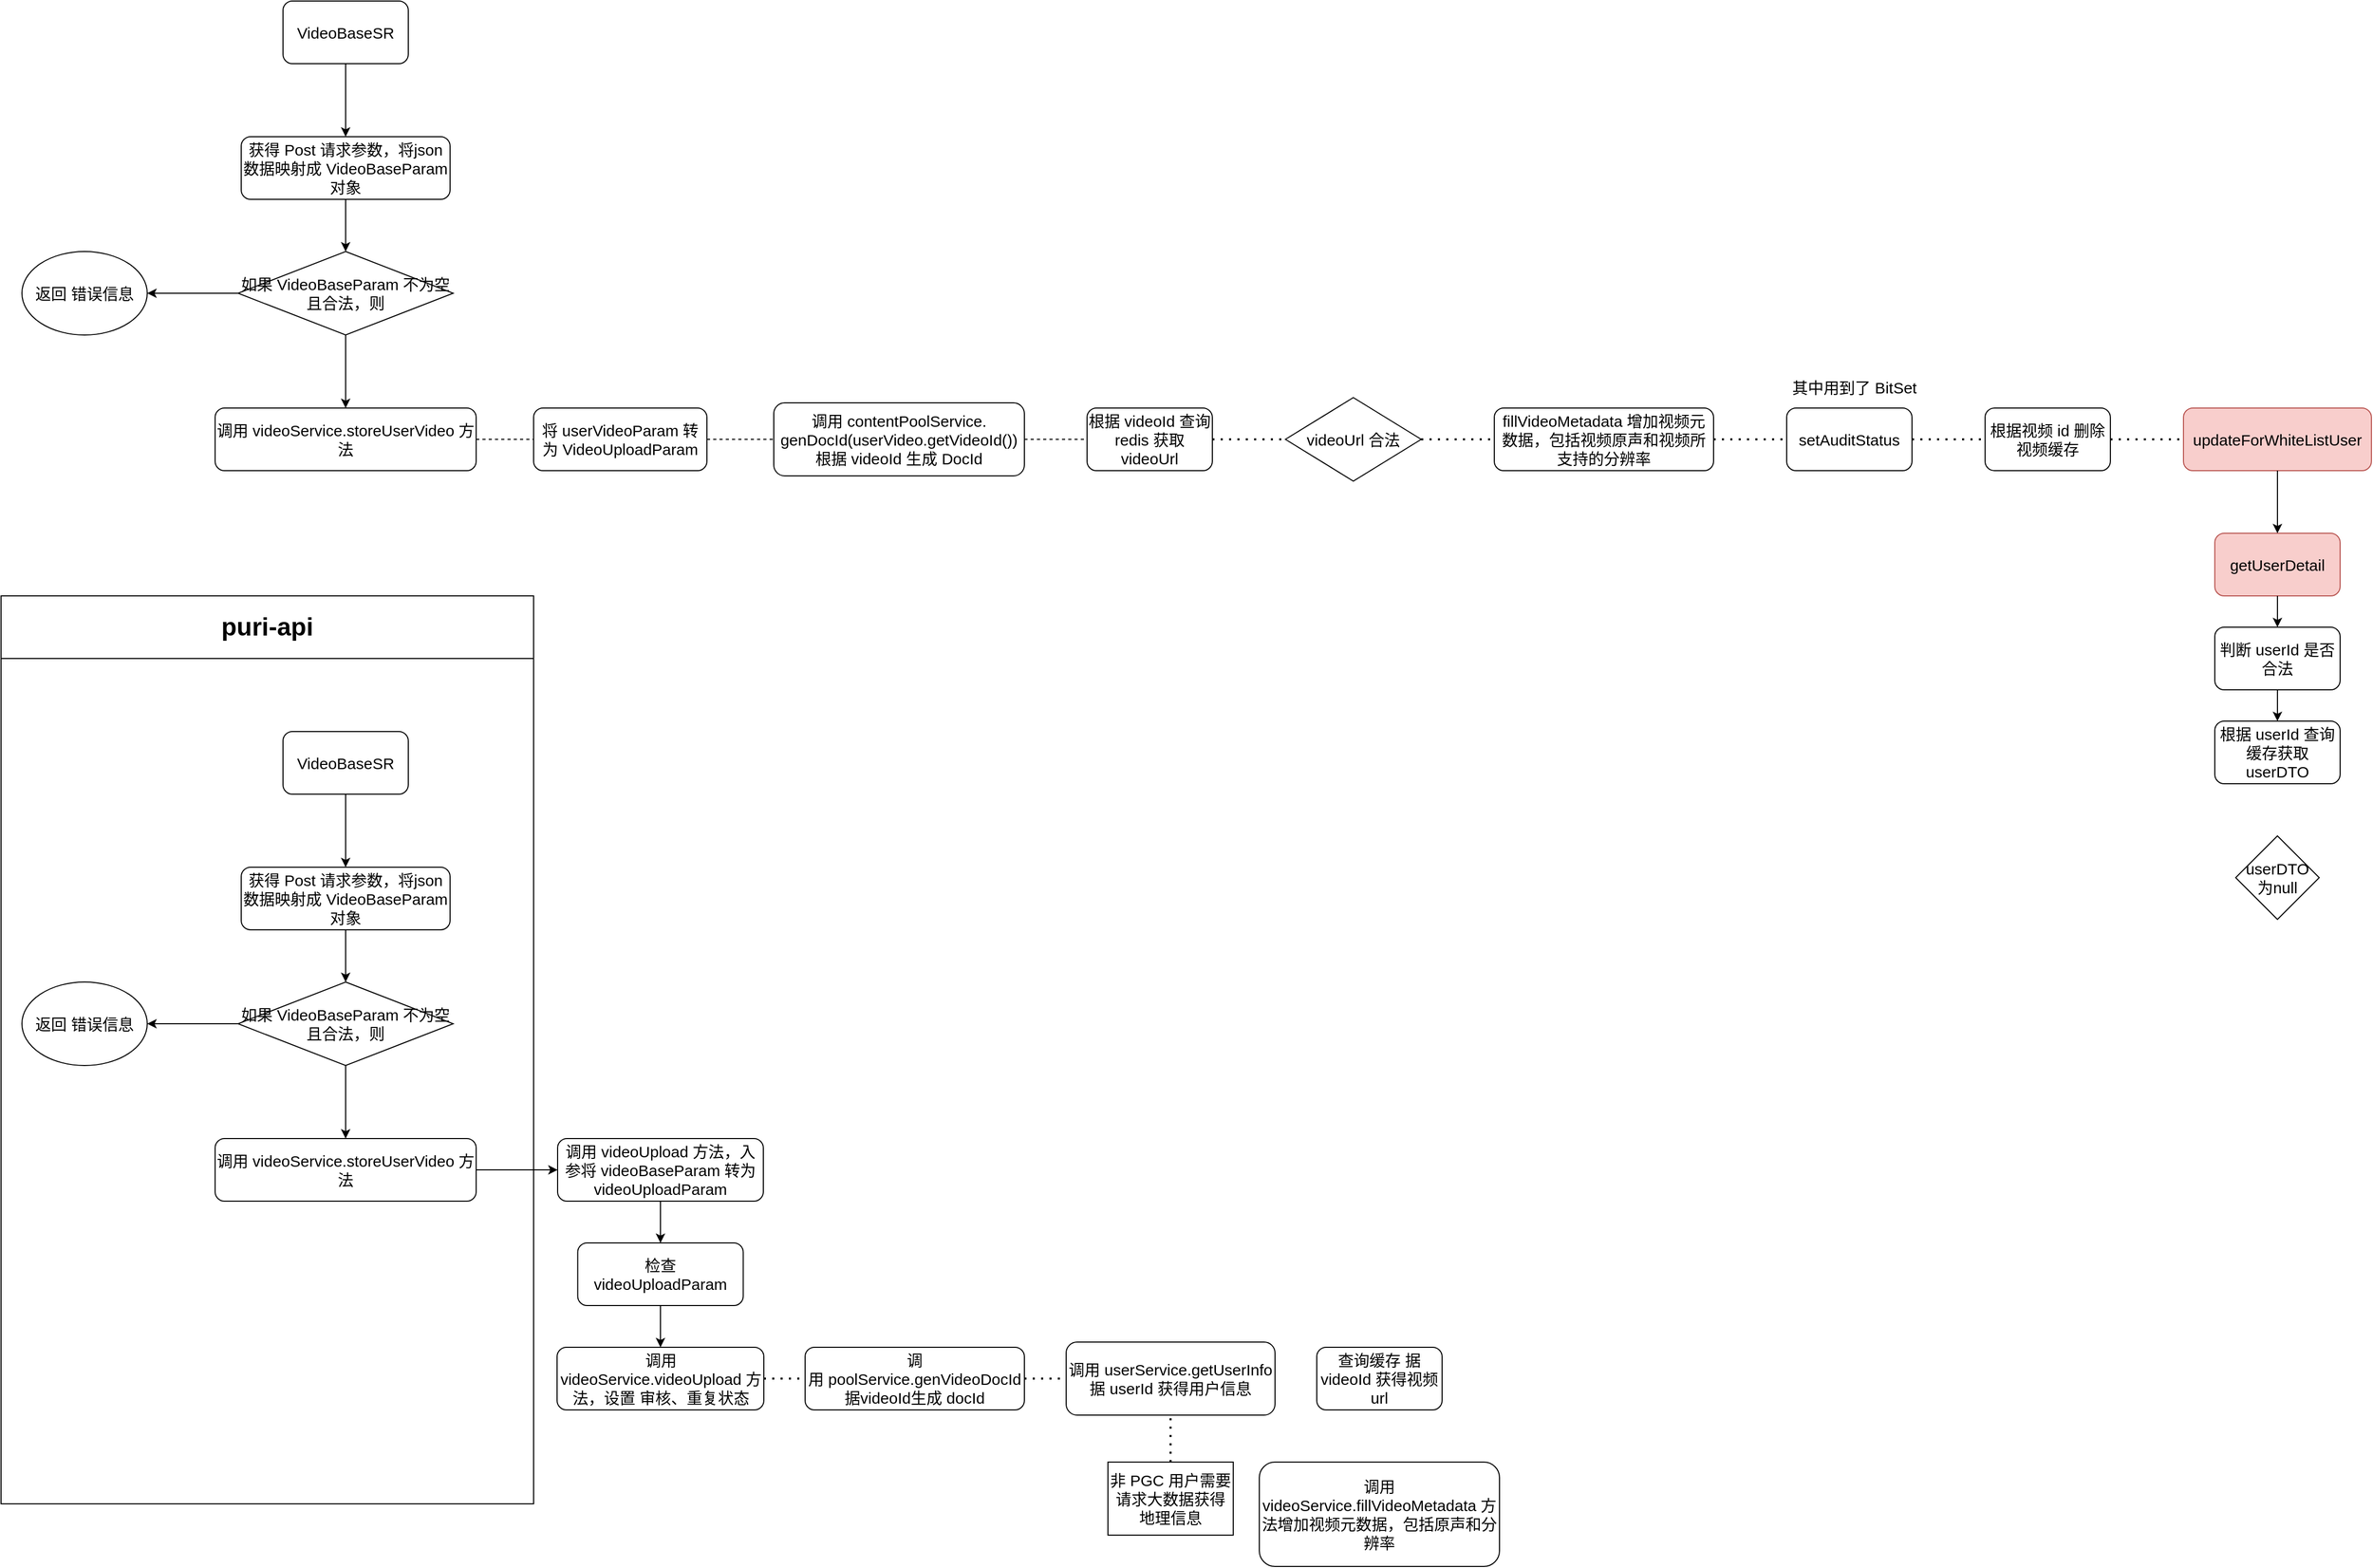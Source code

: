 <mxfile version="14.9.6" type="github">
  <diagram id="a6OnzV1Ndyk_DHkABWHQ" name="第 1 页">
    <mxGraphModel dx="1865" dy="652" grid="1" gridSize="10" guides="1" tooltips="1" connect="1" arrows="1" fold="1" page="1" pageScale="1" pageWidth="827" pageHeight="1169" math="0" shadow="0">
      <root>
        <mxCell id="0" />
        <mxCell id="1" parent="0" />
        <mxCell id="Qp-zmMEZd6aNc9Hle5iR-2" value="" style="rounded=0;whiteSpace=wrap;html=1;fontSize=15;" vertex="1" parent="1">
          <mxGeometry x="-120" y="690" width="510" height="810" as="geometry" />
        </mxCell>
        <mxCell id="ii8zYGcmFe8xObhYAkSk-1" value="VideoBaseSR" style="rounded=1;whiteSpace=wrap;html=1;fontSize=15;" parent="1" vertex="1">
          <mxGeometry x="150" y="60" width="120" height="60" as="geometry" />
        </mxCell>
        <mxCell id="ii8zYGcmFe8xObhYAkSk-2" value="获得 Post 请求参数，将json数据映射成&amp;nbsp;VideoBaseParam 对象" style="rounded=1;whiteSpace=wrap;html=1;fontSize=15;" parent="1" vertex="1">
          <mxGeometry x="110" y="190" width="200" height="60" as="geometry" />
        </mxCell>
        <mxCell id="ii8zYGcmFe8xObhYAkSk-4" value="调用&amp;nbsp;videoService.storeUserVideo 方法" style="rounded=1;whiteSpace=wrap;html=1;fontSize=15;" parent="1" vertex="1">
          <mxGeometry x="85" y="450" width="250" height="60" as="geometry" />
        </mxCell>
        <mxCell id="ii8zYGcmFe8xObhYAkSk-5" value="&lt;span&gt;如果&amp;nbsp;VideoBaseParam 不为空且合法，则&lt;/span&gt;" style="rhombus;whiteSpace=wrap;html=1;fontSize=15;" parent="1" vertex="1">
          <mxGeometry x="107" y="300" width="206" height="80" as="geometry" />
        </mxCell>
        <mxCell id="ii8zYGcmFe8xObhYAkSk-6" value="" style="endArrow=classic;html=1;fontSize=15;exitX=0.5;exitY=1;exitDx=0;exitDy=0;entryX=0.5;entryY=0;entryDx=0;entryDy=0;" parent="1" source="ii8zYGcmFe8xObhYAkSk-1" target="ii8zYGcmFe8xObhYAkSk-2" edge="1">
          <mxGeometry width="50" height="50" relative="1" as="geometry">
            <mxPoint x="230" y="170" as="sourcePoint" />
            <mxPoint x="460" y="100" as="targetPoint" />
          </mxGeometry>
        </mxCell>
        <mxCell id="ii8zYGcmFe8xObhYAkSk-7" value="" style="endArrow=classic;html=1;fontSize=15;exitX=0.5;exitY=1;exitDx=0;exitDy=0;entryX=0.5;entryY=0;entryDx=0;entryDy=0;" parent="1" source="ii8zYGcmFe8xObhYAkSk-2" target="ii8zYGcmFe8xObhYAkSk-5" edge="1">
          <mxGeometry width="50" height="50" relative="1" as="geometry">
            <mxPoint x="500" y="350" as="sourcePoint" />
            <mxPoint x="550" y="300" as="targetPoint" />
          </mxGeometry>
        </mxCell>
        <mxCell id="ii8zYGcmFe8xObhYAkSk-8" value="" style="endArrow=classic;html=1;fontSize=15;exitX=0.5;exitY=1;exitDx=0;exitDy=0;entryX=0.5;entryY=0;entryDx=0;entryDy=0;" parent="1" source="ii8zYGcmFe8xObhYAkSk-5" target="ii8zYGcmFe8xObhYAkSk-4" edge="1">
          <mxGeometry width="50" height="50" relative="1" as="geometry">
            <mxPoint x="320" y="410" as="sourcePoint" />
            <mxPoint x="370" y="360" as="targetPoint" />
          </mxGeometry>
        </mxCell>
        <mxCell id="ii8zYGcmFe8xObhYAkSk-9" value="" style="endArrow=classic;html=1;fontSize=15;exitX=0;exitY=0.5;exitDx=0;exitDy=0;" parent="1" source="ii8zYGcmFe8xObhYAkSk-5" edge="1">
          <mxGeometry width="50" height="50" relative="1" as="geometry">
            <mxPoint x="420" y="300" as="sourcePoint" />
            <mxPoint x="20" y="340" as="targetPoint" />
          </mxGeometry>
        </mxCell>
        <mxCell id="ii8zYGcmFe8xObhYAkSk-11" value="返回 错误信息" style="ellipse;whiteSpace=wrap;html=1;fontSize=15;" parent="1" vertex="1">
          <mxGeometry x="-100" y="300" width="120" height="80" as="geometry" />
        </mxCell>
        <mxCell id="ii8zYGcmFe8xObhYAkSk-12" value="将&amp;nbsp;userVideoParam 转为&amp;nbsp;VideoUploadParam" style="rounded=1;whiteSpace=wrap;html=1;fontSize=15;" parent="1" vertex="1">
          <mxGeometry x="390" y="450" width="166" height="60" as="geometry" />
        </mxCell>
        <mxCell id="ii8zYGcmFe8xObhYAkSk-14" value="调用&amp;nbsp;contentPoolService.&lt;br&gt;genDocId(userVideo.getVideoId())根据 videoId 生成 DocId" style="rounded=1;whiteSpace=wrap;html=1;fontSize=15;" parent="1" vertex="1">
          <mxGeometry x="620" y="445" width="240" height="70" as="geometry" />
        </mxCell>
        <mxCell id="ii8zYGcmFe8xObhYAkSk-15" value="根据 videoId 查询redis 获取 videoUrl" style="rounded=1;whiteSpace=wrap;html=1;fontSize=15;" parent="1" vertex="1">
          <mxGeometry x="920" y="450" width="120" height="60" as="geometry" />
        </mxCell>
        <mxCell id="ii8zYGcmFe8xObhYAkSk-16" value="videoUrl 合法" style="rhombus;whiteSpace=wrap;html=1;fontSize=15;" parent="1" vertex="1">
          <mxGeometry x="1110" y="440" width="130" height="80" as="geometry" />
        </mxCell>
        <mxCell id="ii8zYGcmFe8xObhYAkSk-17" value="" style="endArrow=none;dashed=1;html=1;fontSize=15;exitX=1;exitY=0.5;exitDx=0;exitDy=0;entryX=0;entryY=0.5;entryDx=0;entryDy=0;" parent="1" source="ii8zYGcmFe8xObhYAkSk-4" target="ii8zYGcmFe8xObhYAkSk-12" edge="1">
          <mxGeometry width="50" height="50" relative="1" as="geometry">
            <mxPoint x="320" y="610" as="sourcePoint" />
            <mxPoint x="370" y="560" as="targetPoint" />
          </mxGeometry>
        </mxCell>
        <mxCell id="ii8zYGcmFe8xObhYAkSk-18" value="" style="endArrow=none;dashed=1;html=1;fontSize=15;exitX=1;exitY=0.5;exitDx=0;exitDy=0;entryX=0;entryY=0.5;entryDx=0;entryDy=0;" parent="1" source="ii8zYGcmFe8xObhYAkSk-12" target="ii8zYGcmFe8xObhYAkSk-14" edge="1">
          <mxGeometry width="50" height="50" relative="1" as="geometry">
            <mxPoint x="570" y="410" as="sourcePoint" />
            <mxPoint x="620" y="360" as="targetPoint" />
          </mxGeometry>
        </mxCell>
        <mxCell id="ii8zYGcmFe8xObhYAkSk-19" value="" style="endArrow=none;dashed=1;html=1;fontSize=15;exitX=1;exitY=0.5;exitDx=0;exitDy=0;entryX=0;entryY=0.5;entryDx=0;entryDy=0;" parent="1" source="ii8zYGcmFe8xObhYAkSk-14" target="ii8zYGcmFe8xObhYAkSk-15" edge="1">
          <mxGeometry width="50" height="50" relative="1" as="geometry">
            <mxPoint x="880" y="430" as="sourcePoint" />
            <mxPoint x="930" y="380" as="targetPoint" />
          </mxGeometry>
        </mxCell>
        <mxCell id="ii8zYGcmFe8xObhYAkSk-20" value="" style="endArrow=none;dashed=1;html=1;dashPattern=1 3;strokeWidth=2;fontSize=15;exitX=1;exitY=0.5;exitDx=0;exitDy=0;entryX=0;entryY=0.5;entryDx=0;entryDy=0;" parent="1" source="ii8zYGcmFe8xObhYAkSk-15" target="ii8zYGcmFe8xObhYAkSk-16" edge="1">
          <mxGeometry width="50" height="50" relative="1" as="geometry">
            <mxPoint x="1040" y="440" as="sourcePoint" />
            <mxPoint x="1090" y="390" as="targetPoint" />
          </mxGeometry>
        </mxCell>
        <mxCell id="ii8zYGcmFe8xObhYAkSk-21" value="fillVideoMetadata 增加视频元数据，包括视频原声和视频所支持的分辨率" style="rounded=1;whiteSpace=wrap;html=1;fontSize=15;" parent="1" vertex="1">
          <mxGeometry x="1310" y="450" width="210" height="60" as="geometry" />
        </mxCell>
        <mxCell id="ii8zYGcmFe8xObhYAkSk-22" value="setAuditStatus" style="rounded=1;whiteSpace=wrap;html=1;fontSize=15;" parent="1" vertex="1">
          <mxGeometry x="1590" y="450" width="120" height="60" as="geometry" />
        </mxCell>
        <mxCell id="ii8zYGcmFe8xObhYAkSk-23" value="其中用到了 BitSet" style="text;html=1;strokeColor=none;fillColor=none;align=center;verticalAlign=middle;whiteSpace=wrap;rounded=0;fontSize=15;" parent="1" vertex="1">
          <mxGeometry x="1590" y="420" width="130" height="20" as="geometry" />
        </mxCell>
        <mxCell id="ii8zYGcmFe8xObhYAkSk-25" value="根据视频 id 删除视频缓存" style="rounded=1;whiteSpace=wrap;html=1;fontSize=15;" parent="1" vertex="1">
          <mxGeometry x="1780" y="450" width="120" height="60" as="geometry" />
        </mxCell>
        <mxCell id="ii8zYGcmFe8xObhYAkSk-26" value="updateForWhiteListUser" style="rounded=1;whiteSpace=wrap;html=1;fontSize=15;fillColor=#f8cecc;strokeColor=#b85450;" parent="1" vertex="1">
          <mxGeometry x="1970" y="450" width="180" height="60" as="geometry" />
        </mxCell>
        <mxCell id="ii8zYGcmFe8xObhYAkSk-29" value="getUserDetail" style="rounded=1;whiteSpace=wrap;html=1;fontSize=15;fillColor=#f8cecc;strokeColor=#b85450;" parent="1" vertex="1">
          <mxGeometry x="2000" y="570" width="120" height="60" as="geometry" />
        </mxCell>
        <mxCell id="ii8zYGcmFe8xObhYAkSk-30" value="判断 userId 是否合法" style="rounded=1;whiteSpace=wrap;html=1;fontSize=15;" parent="1" vertex="1">
          <mxGeometry x="2000" y="660" width="120" height="60" as="geometry" />
        </mxCell>
        <mxCell id="ii8zYGcmFe8xObhYAkSk-31" value="根据 userId 查询缓存获取 userDTO" style="rounded=1;whiteSpace=wrap;html=1;fontSize=15;" parent="1" vertex="1">
          <mxGeometry x="2000" y="750" width="120" height="60" as="geometry" />
        </mxCell>
        <mxCell id="ii8zYGcmFe8xObhYAkSk-32" value="" style="endArrow=none;dashed=1;html=1;dashPattern=1 3;strokeWidth=2;fontSize=15;exitX=1;exitY=0.5;exitDx=0;exitDy=0;entryX=0;entryY=0.5;entryDx=0;entryDy=0;" parent="1" source="ii8zYGcmFe8xObhYAkSk-22" target="ii8zYGcmFe8xObhYAkSk-25" edge="1">
          <mxGeometry width="50" height="50" relative="1" as="geometry">
            <mxPoint x="1740" y="610" as="sourcePoint" />
            <mxPoint x="1790" y="560" as="targetPoint" />
          </mxGeometry>
        </mxCell>
        <mxCell id="ii8zYGcmFe8xObhYAkSk-33" value="" style="endArrow=none;dashed=1;html=1;dashPattern=1 3;strokeWidth=2;fontSize=15;exitX=1;exitY=0.5;exitDx=0;exitDy=0;" parent="1" source="ii8zYGcmFe8xObhYAkSk-21" target="ii8zYGcmFe8xObhYAkSk-22" edge="1">
          <mxGeometry width="50" height="50" relative="1" as="geometry">
            <mxPoint x="1490" y="580" as="sourcePoint" />
            <mxPoint x="1540" y="530" as="targetPoint" />
          </mxGeometry>
        </mxCell>
        <mxCell id="ii8zYGcmFe8xObhYAkSk-34" value="" style="endArrow=none;dashed=1;html=1;dashPattern=1 3;strokeWidth=2;fontSize=15;exitX=1;exitY=0.5;exitDx=0;exitDy=0;entryX=0;entryY=0.5;entryDx=0;entryDy=0;" parent="1" source="ii8zYGcmFe8xObhYAkSk-16" target="ii8zYGcmFe8xObhYAkSk-21" edge="1">
          <mxGeometry width="50" height="50" relative="1" as="geometry">
            <mxPoint x="1280" y="590" as="sourcePoint" />
            <mxPoint x="1330" y="540" as="targetPoint" />
          </mxGeometry>
        </mxCell>
        <mxCell id="ii8zYGcmFe8xObhYAkSk-35" value="" style="endArrow=none;dashed=1;html=1;dashPattern=1 3;strokeWidth=2;fontSize=15;exitX=1;exitY=0.5;exitDx=0;exitDy=0;entryX=0;entryY=0.5;entryDx=0;entryDy=0;" parent="1" source="ii8zYGcmFe8xObhYAkSk-25" target="ii8zYGcmFe8xObhYAkSk-26" edge="1">
          <mxGeometry width="50" height="50" relative="1" as="geometry">
            <mxPoint x="1810" y="600" as="sourcePoint" />
            <mxPoint x="1860" y="550" as="targetPoint" />
          </mxGeometry>
        </mxCell>
        <mxCell id="ii8zYGcmFe8xObhYAkSk-38" value="" style="endArrow=classic;html=1;fontSize=15;exitX=0.5;exitY=1;exitDx=0;exitDy=0;entryX=0.5;entryY=0;entryDx=0;entryDy=0;" parent="1" source="ii8zYGcmFe8xObhYAkSk-26" target="ii8zYGcmFe8xObhYAkSk-29" edge="1">
          <mxGeometry width="50" height="50" relative="1" as="geometry">
            <mxPoint x="1920" y="610" as="sourcePoint" />
            <mxPoint x="1970" y="560" as="targetPoint" />
          </mxGeometry>
        </mxCell>
        <mxCell id="ii8zYGcmFe8xObhYAkSk-39" value="" style="endArrow=classic;html=1;fontSize=15;exitX=0.5;exitY=1;exitDx=0;exitDy=0;entryX=0.5;entryY=0;entryDx=0;entryDy=0;" parent="1" source="ii8zYGcmFe8xObhYAkSk-29" target="ii8zYGcmFe8xObhYAkSk-30" edge="1">
          <mxGeometry width="50" height="50" relative="1" as="geometry">
            <mxPoint x="1880" y="640" as="sourcePoint" />
            <mxPoint x="1930" y="590" as="targetPoint" />
          </mxGeometry>
        </mxCell>
        <mxCell id="ii8zYGcmFe8xObhYAkSk-40" value="" style="endArrow=classic;html=1;fontSize=15;exitX=0.5;exitY=1;exitDx=0;exitDy=0;entryX=0.5;entryY=0;entryDx=0;entryDy=0;" parent="1" source="ii8zYGcmFe8xObhYAkSk-30" target="ii8zYGcmFe8xObhYAkSk-31" edge="1">
          <mxGeometry width="50" height="50" relative="1" as="geometry">
            <mxPoint x="1880" y="670" as="sourcePoint" />
            <mxPoint x="1930" y="620" as="targetPoint" />
          </mxGeometry>
        </mxCell>
        <mxCell id="ii8zYGcmFe8xObhYAkSk-41" value="userDTO 为null" style="rhombus;whiteSpace=wrap;html=1;fontSize=15;" parent="1" vertex="1">
          <mxGeometry x="2020" y="860" width="80" height="80" as="geometry" />
        </mxCell>
        <mxCell id="U-K7W_-wxtddjvLADjQt-1" value="VideoBaseSR" style="rounded=1;whiteSpace=wrap;html=1;fontSize=15;" parent="1" vertex="1">
          <mxGeometry x="150" y="760" width="120" height="60" as="geometry" />
        </mxCell>
        <mxCell id="U-K7W_-wxtddjvLADjQt-2" value="获得 Post 请求参数，将json数据映射成&amp;nbsp;VideoBaseParam 对象" style="rounded=1;whiteSpace=wrap;html=1;fontSize=15;" parent="1" vertex="1">
          <mxGeometry x="110" y="890" width="200" height="60" as="geometry" />
        </mxCell>
        <mxCell id="U-K7W_-wxtddjvLADjQt-3" value="调用&amp;nbsp;videoService.storeUserVideo 方法" style="rounded=1;whiteSpace=wrap;html=1;fontSize=15;" parent="1" vertex="1">
          <mxGeometry x="85" y="1150" width="250" height="60" as="geometry" />
        </mxCell>
        <mxCell id="U-K7W_-wxtddjvLADjQt-4" value="&lt;span&gt;如果&amp;nbsp;VideoBaseParam 不为空且合法，则&lt;/span&gt;" style="rhombus;whiteSpace=wrap;html=1;fontSize=15;" parent="1" vertex="1">
          <mxGeometry x="107" y="1000" width="206" height="80" as="geometry" />
        </mxCell>
        <mxCell id="U-K7W_-wxtddjvLADjQt-5" value="" style="endArrow=classic;html=1;fontSize=15;exitX=0.5;exitY=1;exitDx=0;exitDy=0;entryX=0.5;entryY=0;entryDx=0;entryDy=0;" parent="1" source="U-K7W_-wxtddjvLADjQt-1" target="U-K7W_-wxtddjvLADjQt-2" edge="1">
          <mxGeometry width="50" height="50" relative="1" as="geometry">
            <mxPoint x="230" y="870" as="sourcePoint" />
            <mxPoint x="460" y="800" as="targetPoint" />
          </mxGeometry>
        </mxCell>
        <mxCell id="U-K7W_-wxtddjvLADjQt-6" value="" style="endArrow=classic;html=1;fontSize=15;exitX=0.5;exitY=1;exitDx=0;exitDy=0;entryX=0.5;entryY=0;entryDx=0;entryDy=0;" parent="1" source="U-K7W_-wxtddjvLADjQt-2" target="U-K7W_-wxtddjvLADjQt-4" edge="1">
          <mxGeometry width="50" height="50" relative="1" as="geometry">
            <mxPoint x="500" y="1050" as="sourcePoint" />
            <mxPoint x="550" y="1000" as="targetPoint" />
          </mxGeometry>
        </mxCell>
        <mxCell id="U-K7W_-wxtddjvLADjQt-7" value="" style="endArrow=classic;html=1;fontSize=15;exitX=0.5;exitY=1;exitDx=0;exitDy=0;entryX=0.5;entryY=0;entryDx=0;entryDy=0;" parent="1" source="U-K7W_-wxtddjvLADjQt-4" target="U-K7W_-wxtddjvLADjQt-3" edge="1">
          <mxGeometry width="50" height="50" relative="1" as="geometry">
            <mxPoint x="320" y="1110" as="sourcePoint" />
            <mxPoint x="370" y="1060" as="targetPoint" />
          </mxGeometry>
        </mxCell>
        <mxCell id="U-K7W_-wxtddjvLADjQt-8" value="" style="endArrow=classic;html=1;fontSize=15;exitX=0;exitY=0.5;exitDx=0;exitDy=0;" parent="1" source="U-K7W_-wxtddjvLADjQt-4" edge="1">
          <mxGeometry width="50" height="50" relative="1" as="geometry">
            <mxPoint x="420" y="1000" as="sourcePoint" />
            <mxPoint x="20" y="1040" as="targetPoint" />
          </mxGeometry>
        </mxCell>
        <mxCell id="U-K7W_-wxtddjvLADjQt-9" value="返回 错误信息" style="ellipse;whiteSpace=wrap;html=1;fontSize=15;" parent="1" vertex="1">
          <mxGeometry x="-100" y="1000" width="120" height="80" as="geometry" />
        </mxCell>
        <mxCell id="Qp-zmMEZd6aNc9Hle5iR-1" value="调用 videoUpload 方法，入参将 videoBaseParam 转为 videoUploadParam" style="rounded=1;whiteSpace=wrap;html=1;fontSize=15;" vertex="1" parent="1">
          <mxGeometry x="413" y="1150" width="197" height="60" as="geometry" />
        </mxCell>
        <mxCell id="Qp-zmMEZd6aNc9Hle5iR-3" value="检查 videoUploadParam" style="rounded=1;whiteSpace=wrap;html=1;fontSize=15;" vertex="1" parent="1">
          <mxGeometry x="432.25" y="1250" width="158.5" height="60" as="geometry" />
        </mxCell>
        <mxCell id="Qp-zmMEZd6aNc9Hle5iR-4" value="调用 videoService.videoUpload 方法，设置 审核、重复状态" style="rounded=1;whiteSpace=wrap;html=1;fontSize=15;" vertex="1" parent="1">
          <mxGeometry x="412.5" y="1350" width="198" height="60" as="geometry" />
        </mxCell>
        <mxCell id="Qp-zmMEZd6aNc9Hle5iR-5" value="调用&amp;nbsp;poolService.genVideoDocId 据videoId生成 docId" style="rounded=1;whiteSpace=wrap;html=1;fontSize=15;" vertex="1" parent="1">
          <mxGeometry x="650" y="1350" width="210" height="60" as="geometry" />
        </mxCell>
        <mxCell id="Qp-zmMEZd6aNc9Hle5iR-7" value="调用&amp;nbsp;userService.getUserInfo 据 userId 获得用户信息" style="rounded=1;whiteSpace=wrap;html=1;fontSize=15;" vertex="1" parent="1">
          <mxGeometry x="900" y="1345" width="200" height="70" as="geometry" />
        </mxCell>
        <mxCell id="Qp-zmMEZd6aNc9Hle5iR-8" value="非 PGC 用户需要请求大数据获得地理信息" style="rounded=0;whiteSpace=wrap;html=1;fontSize=15;" vertex="1" parent="1">
          <mxGeometry x="940" y="1460" width="120" height="70" as="geometry" />
        </mxCell>
        <mxCell id="Qp-zmMEZd6aNc9Hle5iR-9" value="" style="endArrow=classic;html=1;fontSize=15;exitX=1;exitY=0.5;exitDx=0;exitDy=0;entryX=0;entryY=0.5;entryDx=0;entryDy=0;" edge="1" parent="1" source="U-K7W_-wxtddjvLADjQt-3" target="Qp-zmMEZd6aNc9Hle5iR-1">
          <mxGeometry width="50" height="50" relative="1" as="geometry">
            <mxPoint x="440" y="1140" as="sourcePoint" />
            <mxPoint x="490" y="1090" as="targetPoint" />
          </mxGeometry>
        </mxCell>
        <mxCell id="Qp-zmMEZd6aNc9Hle5iR-10" value="" style="endArrow=classic;html=1;fontSize=15;exitX=0.5;exitY=1;exitDx=0;exitDy=0;entryX=0.5;entryY=0;entryDx=0;entryDy=0;" edge="1" parent="1" source="Qp-zmMEZd6aNc9Hle5iR-1" target="Qp-zmMEZd6aNc9Hle5iR-3">
          <mxGeometry width="50" height="50" relative="1" as="geometry">
            <mxPoint x="750" y="1250" as="sourcePoint" />
            <mxPoint x="800" y="1200" as="targetPoint" />
          </mxGeometry>
        </mxCell>
        <mxCell id="Qp-zmMEZd6aNc9Hle5iR-11" value="" style="endArrow=classic;html=1;fontSize=15;exitX=0.5;exitY=1;exitDx=0;exitDy=0;entryX=0.5;entryY=0;entryDx=0;entryDy=0;" edge="1" parent="1" source="Qp-zmMEZd6aNc9Hle5iR-3" target="Qp-zmMEZd6aNc9Hle5iR-4">
          <mxGeometry width="50" height="50" relative="1" as="geometry">
            <mxPoint x="700" y="1290" as="sourcePoint" />
            <mxPoint x="750" y="1240" as="targetPoint" />
          </mxGeometry>
        </mxCell>
        <mxCell id="Qp-zmMEZd6aNc9Hle5iR-16" value="" style="endArrow=none;dashed=1;html=1;dashPattern=1 3;strokeWidth=2;fontSize=15;exitX=1;exitY=0.5;exitDx=0;exitDy=0;entryX=0;entryY=0.5;entryDx=0;entryDy=0;" edge="1" parent="1" source="Qp-zmMEZd6aNc9Hle5iR-4" target="Qp-zmMEZd6aNc9Hle5iR-5">
          <mxGeometry width="50" height="50" relative="1" as="geometry">
            <mxPoint x="630" y="1500" as="sourcePoint" />
            <mxPoint x="680" y="1450" as="targetPoint" />
          </mxGeometry>
        </mxCell>
        <mxCell id="Qp-zmMEZd6aNc9Hle5iR-17" value="" style="endArrow=none;dashed=1;html=1;dashPattern=1 3;strokeWidth=2;fontSize=15;exitX=1;exitY=0.5;exitDx=0;exitDy=0;entryX=0;entryY=0.5;entryDx=0;entryDy=0;" edge="1" parent="1" source="Qp-zmMEZd6aNc9Hle5iR-5" target="Qp-zmMEZd6aNc9Hle5iR-7">
          <mxGeometry width="50" height="50" relative="1" as="geometry">
            <mxPoint x="840" y="1490" as="sourcePoint" />
            <mxPoint x="890" y="1440" as="targetPoint" />
          </mxGeometry>
        </mxCell>
        <mxCell id="Qp-zmMEZd6aNc9Hle5iR-18" value="" style="endArrow=none;dashed=1;html=1;dashPattern=1 3;strokeWidth=2;fontSize=15;entryX=0.5;entryY=1;entryDx=0;entryDy=0;exitX=0.5;exitY=0;exitDx=0;exitDy=0;" edge="1" parent="1" source="Qp-zmMEZd6aNc9Hle5iR-8" target="Qp-zmMEZd6aNc9Hle5iR-7">
          <mxGeometry width="50" height="50" relative="1" as="geometry">
            <mxPoint x="810" y="1510" as="sourcePoint" />
            <mxPoint x="860" y="1460" as="targetPoint" />
          </mxGeometry>
        </mxCell>
        <mxCell id="Qp-zmMEZd6aNc9Hle5iR-19" value="puri-api" style="rounded=0;whiteSpace=wrap;html=1;fontSize=24;fontStyle=1" vertex="1" parent="1">
          <mxGeometry x="-120" y="630" width="510" height="60" as="geometry" />
        </mxCell>
        <mxCell id="Qp-zmMEZd6aNc9Hle5iR-20" value="查询缓存 据 videoId 获得视频url" style="rounded=1;whiteSpace=wrap;html=1;fontSize=15;" vertex="1" parent="1">
          <mxGeometry x="1140" y="1350" width="120" height="60" as="geometry" />
        </mxCell>
        <mxCell id="Qp-zmMEZd6aNc9Hle5iR-21" value="调用 videoService.fillVideoMetadata 方法增加视频元数据，包括原声和分辨率" style="rounded=1;whiteSpace=wrap;html=1;fontSize=15;" vertex="1" parent="1">
          <mxGeometry x="1085" y="1460" width="230" height="100" as="geometry" />
        </mxCell>
      </root>
    </mxGraphModel>
  </diagram>
</mxfile>
